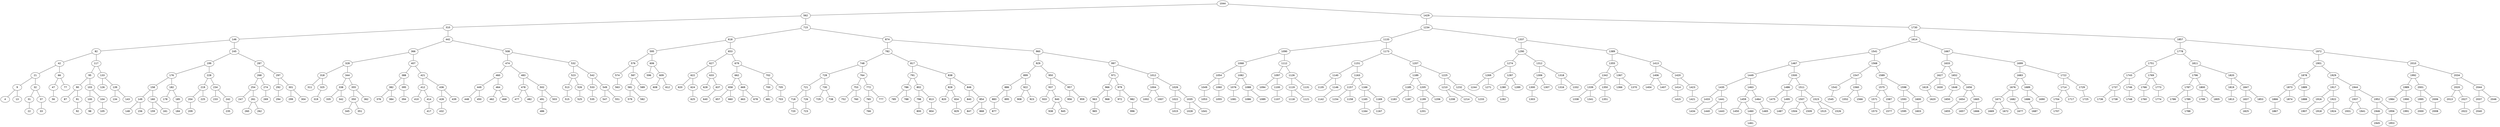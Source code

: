 graph BST {
    node [fontname="Helvetica"];
    1044 [label="1044"];
    1044 -- 562;
    562 [label="562"];
    562 -- 310;
    310 [label="310"];
    310 -- 146;
    146 [label="146"];
    146 -- 82;
    82 [label="82"];
    82 -- 42;
    42 [label="42"];
    42 -- 21;
    21 [label="21"];
    21 -- 9;
    9 [label="9"];
    9 -- 4;
    4 [label="4"];
    9 -- 13;
    13 [label="13"];
    21 -- 32;
    32 [label="32"];
    32 -- 31;
    31 [label="31"];
    31 -- 22;
    22 [label="22"];
    32 -- 37;
    37 [label="37"];
    37 -- 33;
    33 [label="33"];
    42 -- 66;
    66 [label="66"];
    66 -- 47;
    47 [label="47"];
    47 -- 56;
    56 [label="56"];
    66 -- 77;
    77 [label="77"];
    82 -- 117;
    117 [label="117"];
    117 -- 95;
    95 [label="95"];
    95 -- 90;
    90 [label="90"];
    90 -- 87;
    87 [label="87"];
    90 -- 91;
    91 [label="91"];
    91 -- 92;
    92 [label="92"];
    95 -- 103;
    103 [label="103"];
    103 -- 100;
    100 [label="100"];
    100 -- 98;
    98 [label="98"];
    103 -- 104;
    104 [label="104"];
    104 -- 105;
    105 [label="105"];
    117 -- 133;
    133 [label="133"];
    133 -- 126;
    126 [label="126"];
    133 -- 139;
    139 [label="139"];
    139 -- 134;
    134 [label="134"];
    139 -- 143;
    143 [label="143"];
    146 -- 245;
    245 [label="245"];
    245 -- 199;
    199 [label="199"];
    199 -- 176;
    176 [label="176"];
    176 -- 158;
    158 [label="158"];
    158 -- 149;
    149 [label="149"];
    149 -- 148;
    148 [label="148"];
    149 -- 156;
    156 [label="156"];
    158 -- 160;
    160 [label="160"];
    160 -- 159;
    159 [label="159"];
    160 -- 161;
    161 [label="161"];
    176 -- 182;
    182 [label="182"];
    182 -- 178;
    178 [label="178"];
    182 -- 185;
    185 [label="185"];
    185 -- 184;
    184 [label="184"];
    199 -- 228;
    228 [label="228"];
    228 -- 219;
    219 [label="219"];
    219 -- 204;
    204 [label="204"];
    204 -- 209;
    209 [label="209"];
    219 -- 225;
    225 [label="225"];
    228 -- 234;
    234 [label="234"];
    234 -- 233;
    233 [label="233"];
    234 -- 242;
    242 [label="242"];
    242 -- 235;
    235 [label="235"];
    245 -- 287;
    287 [label="287"];
    287 -- 268;
    268 [label="268"];
    268 -- 254;
    254 [label="254"];
    254 -- 247;
    247 [label="247"];
    254 -- 261;
    261 [label="261"];
    261 -- 260;
    260 [label="260"];
    261 -- 262;
    262 [label="262"];
    268 -- 274;
    274 [label="274"];
    274 -- 269;
    269 [label="269"];
    287 -- 297;
    297 [label="297"];
    297 -- 292;
    292 [label="292"];
    292 -- 294;
    294 [label="294"];
    297 -- 301;
    301 [label="301"];
    301 -- 299;
    299 [label="299"];
    301 -- 304;
    304 [label="304"];
    310 -- 442;
    442 [label="442"];
    442 -- 366;
    366 [label="366"];
    366 -- 328;
    328 [label="328"];
    328 -- 318;
    318 [label="318"];
    318 -- 311;
    311 [label="311"];
    318 -- 325;
    325 [label="325"];
    325 -- 319;
    319 [label="319"];
    328 -- 344;
    344 [label="344"];
    344 -- 338;
    338 [label="338"];
    338 -- 335;
    335 [label="335"];
    338 -- 342;
    342 [label="342"];
    344 -- 355;
    355 [label="355"];
    355 -- 350;
    350 [label="350"];
    350 -- 345;
    345 [label="345"];
    350 -- 351;
    351 [label="351"];
    355 -- 362;
    362 [label="362"];
    366 -- 407;
    407 [label="407"];
    407 -- 388;
    388 [label="388"];
    388 -- 382;
    382 [label="382"];
    382 -- 376;
    376 [label="376"];
    382 -- 384;
    384 [label="384"];
    388 -- 395;
    395 [label="395"];
    395 -- 394;
    394 [label="394"];
    407 -- 421;
    421 [label="421"];
    421 -- 412;
    412 [label="412"];
    412 -- 410;
    410 [label="410"];
    412 -- 414;
    414 [label="414"];
    414 -- 417;
    417 [label="417"];
    421 -- 436;
    436 [label="436"];
    436 -- 428;
    428 [label="428"];
    428 -- 432;
    432 [label="432"];
    436 -- 439;
    439 [label="439"];
    442 -- 508;
    508 [label="508"];
    508 -- 474;
    474 [label="474"];
    474 -- 460;
    460 [label="460"];
    460 -- 449;
    449 [label="449"];
    449 -- 448;
    448 [label="448"];
    449 -- 450;
    450 [label="450"];
    460 -- 464;
    464 [label="464"];
    464 -- 462;
    462 [label="462"];
    464 -- 468;
    468 [label="468"];
    474 -- 483;
    483 [label="483"];
    483 -- 478;
    478 [label="478"];
    478 -- 477;
    477 [label="477"];
    478 -- 482;
    482 [label="482"];
    483 -- 502;
    502 [label="502"];
    502 -- 491;
    491 [label="491"];
    491 -- 486;
    486 [label="486"];
    502 -- 503;
    503 [label="503"];
    508 -- 532;
    532 [label="532"];
    532 -- 523;
    523 [label="523"];
    523 -- 513;
    513 [label="513"];
    513 -- 515;
    515 [label="515"];
    523 -- 526;
    526 [label="526"];
    526 -- 525;
    525 [label="525"];
    532 -- 542;
    542 [label="542"];
    542 -- 533;
    533 [label="533"];
    533 -- 535;
    535 [label="535"];
    542 -- 549;
    549 [label="549"];
    549 -- 547;
    547 [label="547"];
    549 -- 551;
    551 [label="551"];
    562 -- 715;
    715 [label="715"];
    715 -- 618;
    618 [label="618"];
    618 -- 595;
    595 [label="595"];
    595 -- 576;
    576 [label="576"];
    576 -- 574;
    574 [label="574"];
    574 -- 563;
    563 [label="563"];
    576 -- 587;
    587 [label="587"];
    587 -- 581;
    581 [label="581"];
    581 -- 579;
    579 [label="579"];
    581 -- 582;
    582 [label="582"];
    587 -- 589;
    589 [label="589"];
    595 -- 606;
    606 [label="606"];
    606 -- 596;
    596 [label="596"];
    606 -- 609;
    609 [label="609"];
    609 -- 608;
    608 [label="608"];
    609 -- 612;
    612 [label="612"];
    618 -- 653;
    653 [label="653"];
    653 -- 627;
    627 [label="627"];
    627 -- 622;
    622 [label="622"];
    622 -- 620;
    620 [label="620"];
    622 -- 624;
    624 [label="624"];
    624 -- 625;
    625 [label="625"];
    627 -- 633;
    633 [label="633"];
    633 -- 628;
    628 [label="628"];
    633 -- 637;
    637 [label="637"];
    637 -- 640;
    640 [label="640"];
    653 -- 679;
    679 [label="679"];
    679 -- 662;
    662 [label="662"];
    662 -- 658;
    658 [label="658"];
    658 -- 657;
    657 [label="657"];
    658 -- 660;
    660 [label="660"];
    662 -- 669;
    669 [label="669"];
    669 -- 663;
    663 [label="663"];
    669 -- 678;
    678 [label="678"];
    679 -- 702;
    702 [label="702"];
    702 -- 700;
    700 [label="700"];
    700 -- 681;
    681 [label="681"];
    702 -- 705;
    705 [label="705"];
    705 -- 703;
    703 [label="703"];
    715 -- 874;
    874 [label="874"];
    874 -- 782;
    782 [label="782"];
    782 -- 748;
    748 [label="748"];
    748 -- 728;
    728 [label="728"];
    728 -- 721;
    721 [label="721"];
    721 -- 718;
    718 [label="718"];
    718 -- 720;
    720 [label="720"];
    721 -- 726;
    726 [label="726"];
    726 -- 723;
    723 [label="723"];
    728 -- 730;
    730 [label="730"];
    730 -- 729;
    729 [label="729"];
    730 -- 738;
    738 [label="738"];
    748 -- 764;
    764 [label="764"];
    764 -- 753;
    753 [label="753"];
    753 -- 752;
    752 [label="752"];
    753 -- 760;
    760 [label="760"];
    764 -- 772;
    772 [label="772"];
    772 -- 765;
    765 [label="765"];
    765 -- 766;
    766 [label="766"];
    772 -- 777;
    777 [label="777"];
    782 -- 817;
    817 [label="817"];
    817 -- 791;
    791 [label="791"];
    791 -- 786;
    786 [label="786"];
    786 -- 785;
    785 [label="785"];
    786 -- 788;
    788 [label="788"];
    791 -- 802;
    802 [label="802"];
    802 -- 798;
    798 [label="798"];
    798 -- 800;
    800 [label="800"];
    802 -- 813;
    813 [label="813"];
    813 -- 804;
    804 [label="804"];
    817 -- 838;
    838 [label="838"];
    838 -- 828;
    828 [label="828"];
    828 -- 820;
    820 [label="820"];
    828 -- 834;
    834 [label="834"];
    834 -- 829;
    829 [label="829"];
    838 -- 846;
    846 [label="846"];
    846 -- 840;
    840 [label="840"];
    846 -- 854;
    854 [label="854"];
    854 -- 847;
    847 [label="847"];
    854 -- 868;
    868 [label="868"];
    874 -- 960;
    960 [label="960"];
    960 -- 929;
    929 [label="929"];
    929 -- 899;
    899 [label="899"];
    899 -- 886;
    886 [label="886"];
    886 -- 883;
    883 [label="883"];
    883 -- 877;
    877 [label="877"];
    886 -- 895;
    895 [label="895"];
    899 -- 922;
    922 [label="922"];
    922 -- 908;
    908 [label="908"];
    922 -- 923;
    923 [label="923"];
    929 -- 950;
    950 [label="950"];
    950 -- 937;
    937 [label="937"];
    937 -- 933;
    933 [label="933"];
    937 -- 940;
    940 [label="940"];
    940 -- 938;
    938 [label="938"];
    940 -- 945;
    945 [label="945"];
    950 -- 957;
    957 [label="957"];
    957 -- 956;
    956 [label="956"];
    957 -- 959;
    959 [label="959"];
    960 -- 997;
    997 [label="997"];
    997 -- 971;
    971 [label="971"];
    971 -- 966;
    966 [label="966"];
    966 -- 963;
    963 [label="963"];
    963 -- 965;
    965 [label="965"];
    966 -- 968;
    968 [label="968"];
    971 -- 979;
    979 [label="979"];
    979 -- 972;
    972 [label="972"];
    979 -- 982;
    982 [label="982"];
    982 -- 996;
    996 [label="996"];
    997 -- 1012;
    1012 [label="1012"];
    1012 -- 1004;
    1004 [label="1004"];
    1004 -- 1002;
    1002 [label="1002"];
    1004 -- 1007;
    1007 [label="1007"];
    1012 -- 1026;
    1026 [label="1026"];
    1026 -- 1022;
    1022 [label="1022"];
    1022 -- 1015;
    1015 [label="1015"];
    1026 -- 1035;
    1035 [label="1035"];
    1035 -- 1028;
    1028 [label="1028"];
    1035 -- 1041;
    1041 [label="1041"];
    1044 -- 1429;
    1429 [label="1429"];
    1429 -- 1234;
    1234 [label="1234"];
    1234 -- 1133;
    1133 [label="1133"];
    1133 -- 1090;
    1090 [label="1090"];
    1090 -- 1068;
    1068 [label="1068"];
    1068 -- 1054;
    1054 [label="1054"];
    1054 -- 1049;
    1049 [label="1049"];
    1049 -- 1053;
    1053 [label="1053"];
    1054 -- 1060;
    1060 [label="1060"];
    1060 -- 1055;
    1055 [label="1055"];
    1068 -- 1082;
    1082 [label="1082"];
    1082 -- 1076;
    1076 [label="1076"];
    1076 -- 1081;
    1081 [label="1081"];
    1082 -- 1088;
    1088 [label="1088"];
    1088 -- 1086;
    1086 [label="1086"];
    1088 -- 1089;
    1089 [label="1089"];
    1090 -- 1112;
    1112 [label="1112"];
    1112 -- 1097;
    1097 [label="1097"];
    1097 -- 1094;
    1094 [label="1094"];
    1097 -- 1100;
    1100 [label="1100"];
    1100 -- 1107;
    1107 [label="1107"];
    1112 -- 1126;
    1126 [label="1126"];
    1126 -- 1119;
    1119 [label="1119"];
    1119 -- 1118;
    1118 [label="1118"];
    1119 -- 1121;
    1121 [label="1121"];
    1126 -- 1131;
    1131 [label="1131"];
    1133 -- 1173;
    1173 [label="1173"];
    1173 -- 1151;
    1151 [label="1151"];
    1151 -- 1140;
    1140 [label="1140"];
    1140 -- 1135;
    1135 [label="1135"];
    1140 -- 1146;
    1146 [label="1146"];
    1146 -- 1142;
    1142 [label="1142"];
    1151 -- 1163;
    1163 [label="1163"];
    1163 -- 1157;
    1157 [label="1157"];
    1157 -- 1154;
    1154 [label="1154"];
    1157 -- 1158;
    1158 [label="1158"];
    1163 -- 1166;
    1166 [label="1166"];
    1166 -- 1165;
    1165 [label="1165"];
    1165 -- 1164;
    1164 [label="1164"];
    1166 -- 1169;
    1169 [label="1169"];
    1169 -- 1167;
    1167 [label="1167"];
    1173 -- 1207;
    1207 [label="1207"];
    1207 -- 1189;
    1189 [label="1189"];
    1189 -- 1185;
    1185 [label="1185"];
    1185 -- 1183;
    1183 [label="1183"];
    1185 -- 1187;
    1187 [label="1187"];
    1189 -- 1205;
    1205 [label="1205"];
    1205 -- 1199;
    1199 [label="1199"];
    1199 -- 1201;
    1201 [label="1201"];
    1205 -- 1206;
    1206 [label="1206"];
    1207 -- 1225;
    1225 [label="1225"];
    1225 -- 1210;
    1210 [label="1210"];
    1210 -- 1208;
    1208 [label="1208"];
    1210 -- 1214;
    1214 [label="1214"];
    1225 -- 1232;
    1232 [label="1232"];
    1232 -- 1233;
    1233 [label="1233"];
    1234 -- 1337;
    1337 [label="1337"];
    1337 -- 1290;
    1290 [label="1290"];
    1290 -- 1274;
    1274 [label="1274"];
    1274 -- 1269;
    1269 [label="1269"];
    1269 -- 1244;
    1244 [label="1244"];
    1269 -- 1271;
    1271 [label="1271"];
    1274 -- 1287;
    1287 [label="1287"];
    1287 -- 1280;
    1280 [label="1280"];
    1280 -- 1282;
    1282 [label="1282"];
    1287 -- 1289;
    1289 [label="1289"];
    1290 -- 1312;
    1312 [label="1312"];
    1312 -- 1306;
    1306 [label="1306"];
    1306 -- 1300;
    1300 [label="1300"];
    1300 -- 1303;
    1303 [label="1303"];
    1306 -- 1307;
    1307 [label="1307"];
    1312 -- 1318;
    1318 [label="1318"];
    1318 -- 1316;
    1316 [label="1316"];
    1318 -- 1332;
    1332 [label="1332"];
    1337 -- 1389;
    1389 [label="1389"];
    1389 -- 1355;
    1355 [label="1355"];
    1355 -- 1342;
    1342 [label="1342"];
    1342 -- 1339;
    1339 [label="1339"];
    1339 -- 1338;
    1338 [label="1338"];
    1339 -- 1341;
    1341 [label="1341"];
    1342 -- 1350;
    1350 [label="1350"];
    1350 -- 1351;
    1351 [label="1351"];
    1355 -- 1367;
    1367 [label="1367"];
    1367 -- 1366;
    1366 [label="1366"];
    1367 -- 1370;
    1370 [label="1370"];
    1389 -- 1413;
    1413 [label="1413"];
    1413 -- 1406;
    1406 [label="1406"];
    1406 -- 1404;
    1404 [label="1404"];
    1406 -- 1407;
    1407 [label="1407"];
    1413 -- 1420;
    1420 [label="1420"];
    1420 -- 1414;
    1414 [label="1414"];
    1414 -- 1415;
    1415 [label="1415"];
    1420 -- 1423;
    1423 [label="1423"];
    1423 -- 1421;
    1421 [label="1421"];
    1429 -- 1730;
    1730 [label="1730"];
    1730 -- 1614;
    1614 [label="1614"];
    1614 -- 1541;
    1541 [label="1541"];
    1541 -- 1467;
    1467 [label="1467"];
    1467 -- 1449;
    1449 [label="1449"];
    1449 -- 1435;
    1435 [label="1435"];
    1435 -- 1433;
    1433 [label="1433"];
    1433 -- 1434;
    1434 [label="1434"];
    1435 -- 1441;
    1441 [label="1441"];
    1441 -- 1440;
    1440 [label="1440"];
    1441 -- 1443;
    1443 [label="1443"];
    1449 -- 1463;
    1463 [label="1463"];
    1463 -- 1459;
    1459 [label="1459"];
    1459 -- 1450;
    1450 [label="1450"];
    1459 -- 1460;
    1460 [label="1460"];
    1460 -- 1461;
    1461 [label="1461"];
    1463 -- 1464;
    1464 [label="1464"];
    1464 -- 1465;
    1465 [label="1465"];
    1467 -- 1500;
    1500 [label="1500"];
    1500 -- 1486;
    1486 [label="1486"];
    1486 -- 1475;
    1475 [label="1475"];
    1486 -- 1495;
    1495 [label="1495"];
    1495 -- 1487;
    1487 [label="1487"];
    1500 -- 1511;
    1511 [label="1511"];
    1511 -- 1507;
    1507 [label="1507"];
    1507 -- 1504;
    1504 [label="1504"];
    1507 -- 1509;
    1509 [label="1509"];
    1511 -- 1523;
    1523 [label="1523"];
    1523 -- 1515;
    1515 [label="1515"];
    1523 -- 1526;
    1526 [label="1526"];
    1541 -- 1568;
    1568 [label="1568"];
    1568 -- 1547;
    1547 [label="1547"];
    1547 -- 1542;
    1542 [label="1542"];
    1542 -- 1545;
    1545 [label="1545"];
    1547 -- 1560;
    1560 [label="1560"];
    1560 -- 1552;
    1552 [label="1552"];
    1560 -- 1566;
    1566 [label="1566"];
    1568 -- 1589;
    1589 [label="1589"];
    1589 -- 1575;
    1575 [label="1575"];
    1575 -- 1571;
    1571 [label="1571"];
    1571 -- 1573;
    1573 [label="1573"];
    1575 -- 1587;
    1587 [label="1587"];
    1587 -- 1577;
    1577 [label="1577"];
    1589 -- 1598;
    1598 [label="1598"];
    1598 -- 1593;
    1593 [label="1593"];
    1593 -- 1595;
    1595 [label="1595"];
    1598 -- 1600;
    1600 [label="1600"];
    1600 -- 1603;
    1603 [label="1603"];
    1614 -- 1667;
    1667 [label="1667"];
    1667 -- 1633;
    1633 [label="1633"];
    1633 -- 1627;
    1627 [label="1627"];
    1627 -- 1619;
    1619 [label="1619"];
    1619 -- 1620;
    1620 [label="1620"];
    1627 -- 1630;
    1630 [label="1630"];
    1633 -- 1652;
    1652 [label="1652"];
    1652 -- 1648;
    1648 [label="1648"];
    1648 -- 1650;
    1650 [label="1650"];
    1652 -- 1656;
    1656 [label="1656"];
    1656 -- 1654;
    1654 [label="1654"];
    1654 -- 1655;
    1655 [label="1655"];
    1656 -- 1665;
    1665 [label="1665"];
    1665 -- 1657;
    1657 [label="1657"];
    1665 -- 1666;
    1666 [label="1666"];
    1667 -- 1699;
    1699 [label="1699"];
    1699 -- 1683;
    1683 [label="1683"];
    1683 -- 1676;
    1676 [label="1676"];
    1676 -- 1671;
    1671 [label="1671"];
    1671 -- 1669;
    1669 [label="1669"];
    1671 -- 1672;
    1672 [label="1672"];
    1676 -- 1682;
    1682 [label="1682"];
    1682 -- 1677;
    1677 [label="1677"];
    1683 -- 1689;
    1689 [label="1689"];
    1689 -- 1686;
    1686 [label="1686"];
    1686 -- 1687;
    1687 [label="1687"];
    1689 -- 1690;
    1690 [label="1690"];
    1699 -- 1722;
    1722 [label="1722"];
    1722 -- 1714;
    1714 [label="1714"];
    1714 -- 1704;
    1704 [label="1704"];
    1704 -- 1707;
    1707 [label="1707"];
    1714 -- 1717;
    1717 [label="1717"];
    1722 -- 1729;
    1729 [label="1729"];
    1729 -- 1725;
    1725 [label="1725"];
    1730 -- 1857;
    1857 [label="1857"];
    1857 -- 1778;
    1778 [label="1778"];
    1778 -- 1751;
    1751 [label="1751"];
    1751 -- 1743;
    1743 [label="1743"];
    1743 -- 1737;
    1737 [label="1737"];
    1737 -- 1736;
    1736 [label="1736"];
    1737 -- 1738;
    1738 [label="1738"];
    1743 -- 1746;
    1746 [label="1746"];
    1746 -- 1748;
    1748 [label="1748"];
    1751 -- 1769;
    1769 [label="1769"];
    1769 -- 1766;
    1766 [label="1766"];
    1766 -- 1760;
    1760 [label="1760"];
    1769 -- 1773;
    1773 [label="1773"];
    1773 -- 1774;
    1774 [label="1774"];
    1778 -- 1811;
    1811 [label="1811"];
    1811 -- 1796;
    1796 [label="1796"];
    1796 -- 1787;
    1787 [label="1787"];
    1787 -- 1786;
    1786 [label="1786"];
    1787 -- 1789;
    1789 [label="1789"];
    1789 -- 1788;
    1788 [label="1788"];
    1796 -- 1800;
    1800 [label="1800"];
    1800 -- 1799;
    1799 [label="1799"];
    1800 -- 1805;
    1805 [label="1805"];
    1811 -- 1820;
    1820 [label="1820"];
    1820 -- 1819;
    1819 [label="1819"];
    1819 -- 1813;
    1813 [label="1813"];
    1820 -- 1847;
    1847 [label="1847"];
    1847 -- 1837;
    1837 [label="1837"];
    1837 -- 1825;
    1825 [label="1825"];
    1847 -- 1853;
    1853 [label="1853"];
    1857 -- 1972;
    1972 [label="1972"];
    1972 -- 1901;
    1901 [label="1901"];
    1901 -- 1878;
    1878 [label="1878"];
    1878 -- 1873;
    1873 [label="1873"];
    1873 -- 1866;
    1866 [label="1866"];
    1866 -- 1867;
    1867 [label="1867"];
    1873 -- 1874;
    1874 [label="1874"];
    1878 -- 1889;
    1889 [label="1889"];
    1889 -- 1888;
    1888 [label="1888"];
    1901 -- 1929;
    1929 [label="1929"];
    1929 -- 1917;
    1917 [label="1917"];
    1917 -- 1916;
    1916 [label="1916"];
    1916 -- 1907;
    1907 [label="1907"];
    1917 -- 1922;
    1922 [label="1922"];
    1922 -- 1918;
    1918 [label="1918"];
    1922 -- 1924;
    1924 [label="1924"];
    1929 -- 1944;
    1944 [label="1944"];
    1944 -- 1937;
    1937 [label="1937"];
    1937 -- 1931;
    1931 [label="1931"];
    1937 -- 1941;
    1941 [label="1941"];
    1944 -- 1952;
    1952 [label="1952"];
    1952 -- 1946;
    1946 [label="1946"];
    1946 -- 1945;
    1945 [label="1945"];
    1952 -- 1956;
    1956 [label="1956"];
    1956 -- 1953;
    1953 [label="1953"];
    1972 -- 2010;
    2010 [label="2010"];
    2010 -- 1992;
    1992 [label="1992"];
    1992 -- 1989;
    1989 [label="1989"];
    1989 -- 1984;
    1984 [label="1984"];
    1989 -- 1990;
    1990 [label="1990"];
    1990 -- 1991;
    1991 [label="1991"];
    1992 -- 2001;
    2001 [label="2001"];
    2001 -- 1995;
    1995 [label="1995"];
    1995 -- 2000;
    2000 [label="2000"];
    2001 -- 2006;
    2006 [label="2006"];
    2006 -- 2008;
    2008 [label="2008"];
    2010 -- 2034;
    2034 [label="2034"];
    2034 -- 2020;
    2020 [label="2020"];
    2020 -- 2013;
    2013 [label="2013"];
    2020 -- 2027;
    2027 [label="2027"];
    2027 -- 2022;
    2022 [label="2022"];
    2034 -- 2044;
    2044 [label="2044"];
    2044 -- 2037;
    2037 [label="2037"];
    2037 -- 2040;
    2040 [label="2040"];
    2044 -- 2046;
    2046 [label="2046"];
}
